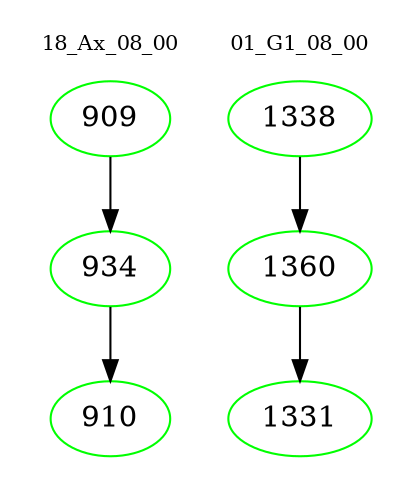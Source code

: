 digraph{
subgraph cluster_0 {
color = white
label = "18_Ax_08_00";
fontsize=10;
T0_909 [label="909", color="green"]
T0_909 -> T0_934 [color="black"]
T0_934 [label="934", color="green"]
T0_934 -> T0_910 [color="black"]
T0_910 [label="910", color="green"]
}
subgraph cluster_1 {
color = white
label = "01_G1_08_00";
fontsize=10;
T1_1338 [label="1338", color="green"]
T1_1338 -> T1_1360 [color="black"]
T1_1360 [label="1360", color="green"]
T1_1360 -> T1_1331 [color="black"]
T1_1331 [label="1331", color="green"]
}
}
